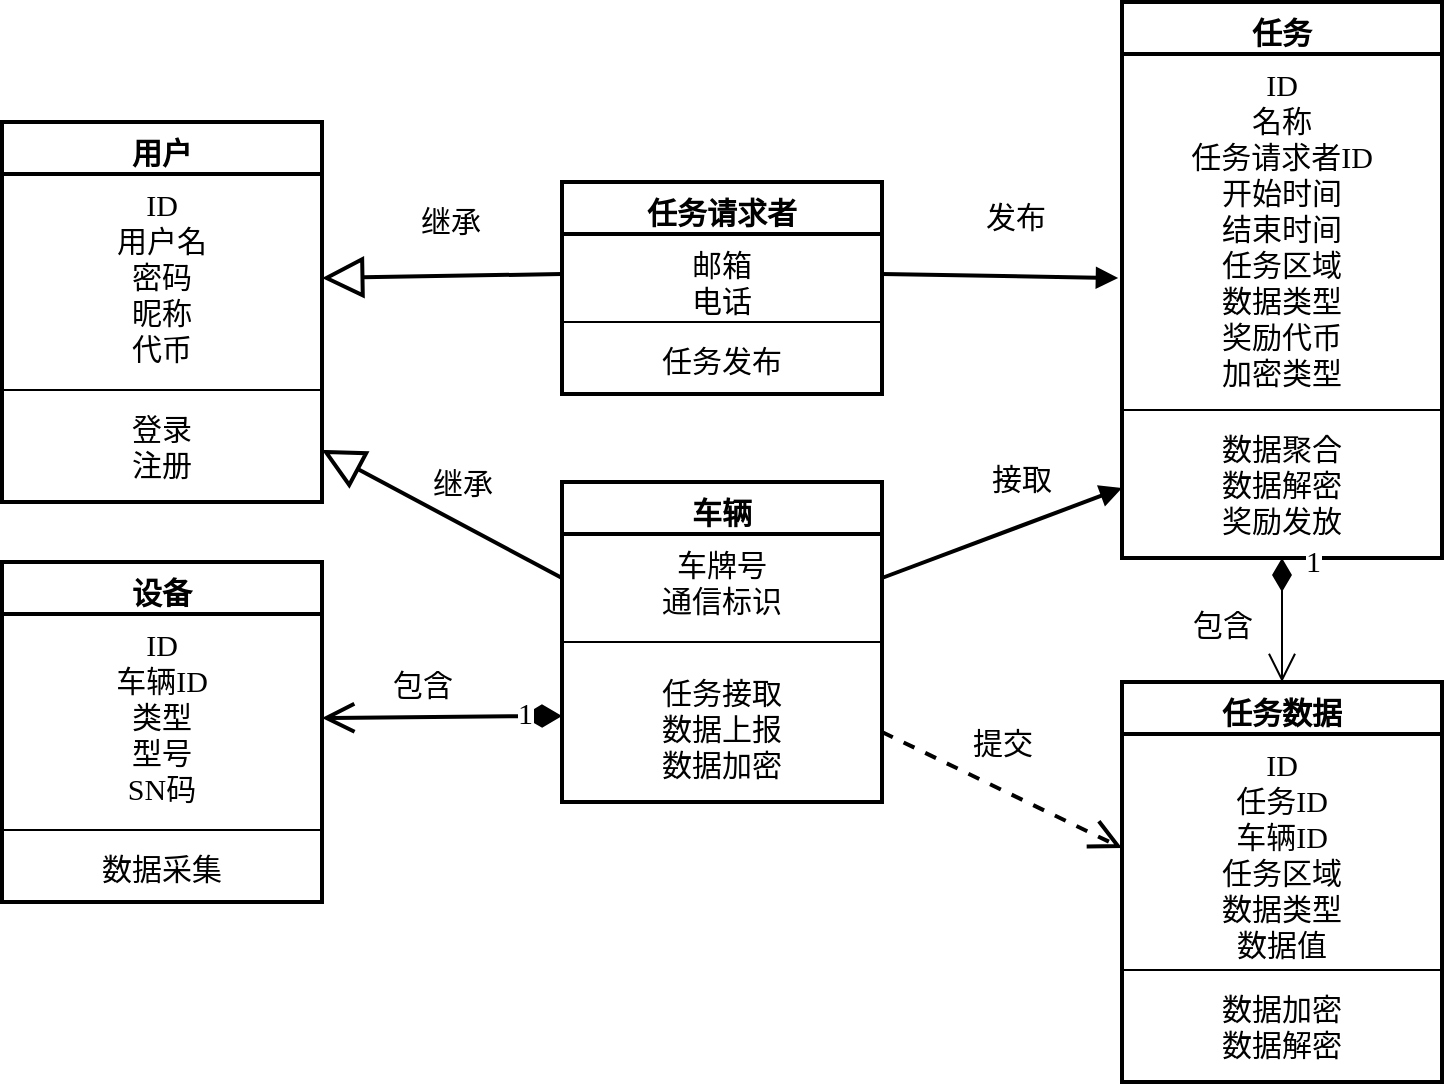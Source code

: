 <mxfile version="26.0.16" pages="2">
  <diagram id="j5Mcfy8P9OfoPpD5wNub" name="第 1 页">
    <mxGraphModel dx="1813" dy="1933" grid="1" gridSize="10" guides="1" tooltips="1" connect="1" arrows="1" fold="1" page="1" pageScale="1" pageWidth="827" pageHeight="1169" math="0" shadow="0">
      <root>
        <mxCell id="0" />
        <mxCell id="1" parent="0" />
        <mxCell id="T9SGXIr4idqUyLItDTxd-1" value="任务请求者" style="swimlane;fontStyle=1;align=center;verticalAlign=top;childLayout=stackLayout;horizontal=1;startSize=26;horizontalStack=0;resizeParent=1;resizeParentMax=0;resizeLast=0;collapsible=1;marginBottom=0;whiteSpace=wrap;html=1;fontFamily=宋体;fontSize=15;spacing=2;strokeWidth=2;" parent="1" vertex="1">
          <mxGeometry x="280" y="90" width="160" height="106" as="geometry" />
        </mxCell>
        <mxCell id="T9SGXIr4idqUyLItDTxd-2" value="邮箱&lt;div&gt;电话&lt;/div&gt;" style="text;strokeColor=none;fillColor=none;align=center;verticalAlign=top;spacingLeft=4;spacingRight=4;overflow=hidden;rotatable=0;points=[[0,0.5],[1,0.5]];portConstraint=eastwest;whiteSpace=wrap;html=1;fontFamily=宋体;fontSize=15;spacing=2;" parent="T9SGXIr4idqUyLItDTxd-1" vertex="1">
          <mxGeometry y="26" width="160" height="40" as="geometry" />
        </mxCell>
        <mxCell id="T9SGXIr4idqUyLItDTxd-3" value="" style="line;strokeWidth=1;fillColor=none;align=center;verticalAlign=middle;spacingTop=-1;spacingLeft=3;spacingRight=3;rotatable=0;labelPosition=right;points=[];portConstraint=eastwest;strokeColor=inherit;fontFamily=宋体;fontSize=15;spacing=2;" parent="T9SGXIr4idqUyLItDTxd-1" vertex="1">
          <mxGeometry y="66" width="160" height="8" as="geometry" />
        </mxCell>
        <mxCell id="T9SGXIr4idqUyLItDTxd-4" value="任务发布" style="text;strokeColor=none;fillColor=none;align=center;verticalAlign=top;spacingLeft=4;spacingRight=4;overflow=hidden;rotatable=0;points=[[0,0.5],[1,0.5]];portConstraint=eastwest;whiteSpace=wrap;html=1;fontFamily=宋体;fontSize=15;spacing=2;" parent="T9SGXIr4idqUyLItDTxd-1" vertex="1">
          <mxGeometry y="74" width="160" height="32" as="geometry" />
        </mxCell>
        <mxCell id="T9SGXIr4idqUyLItDTxd-5" value="车辆" style="swimlane;fontStyle=1;align=center;verticalAlign=top;childLayout=stackLayout;horizontal=1;startSize=26;horizontalStack=0;resizeParent=1;resizeParentMax=0;resizeLast=0;collapsible=1;marginBottom=0;whiteSpace=wrap;html=1;fontFamily=宋体;fontSize=15;spacing=2;strokeWidth=2;" parent="1" vertex="1">
          <mxGeometry x="280" y="240" width="160" height="160" as="geometry" />
        </mxCell>
        <mxCell id="T9SGXIr4idqUyLItDTxd-6" value="车牌号&lt;br&gt;通信标识" style="text;strokeColor=none;fillColor=none;align=center;verticalAlign=top;spacingLeft=4;spacingRight=4;overflow=hidden;rotatable=0;points=[[0,0.5],[1,0.5]];portConstraint=eastwest;whiteSpace=wrap;html=1;fontFamily=宋体;fontSize=15;spacing=2;" parent="T9SGXIr4idqUyLItDTxd-5" vertex="1">
          <mxGeometry y="26" width="160" height="44" as="geometry" />
        </mxCell>
        <mxCell id="T9SGXIr4idqUyLItDTxd-7" value="" style="line;strokeWidth=1;fillColor=none;align=center;verticalAlign=middle;spacingTop=-1;spacingLeft=3;spacingRight=3;rotatable=0;labelPosition=right;points=[];portConstraint=eastwest;strokeColor=inherit;fontFamily=宋体;fontSize=15;spacing=2;" parent="T9SGXIr4idqUyLItDTxd-5" vertex="1">
          <mxGeometry y="70" width="160" height="20" as="geometry" />
        </mxCell>
        <mxCell id="T9SGXIr4idqUyLItDTxd-8" value="&lt;div&gt;任务接取&lt;/div&gt;数据上报&lt;div&gt;数据加密&lt;/div&gt;" style="text;strokeColor=none;fillColor=none;align=center;verticalAlign=top;spacingLeft=4;spacingRight=4;overflow=hidden;rotatable=0;points=[[0,0.5],[1,0.5]];portConstraint=eastwest;whiteSpace=wrap;html=1;fontFamily=宋体;fontSize=15;spacing=2;" parent="T9SGXIr4idqUyLItDTxd-5" vertex="1">
          <mxGeometry y="90" width="160" height="70" as="geometry" />
        </mxCell>
        <mxCell id="T9SGXIr4idqUyLItDTxd-9" value="用户" style="swimlane;fontStyle=1;align=center;verticalAlign=top;childLayout=stackLayout;horizontal=1;startSize=26;horizontalStack=0;resizeParent=1;resizeParentMax=0;resizeLast=0;collapsible=1;marginBottom=0;whiteSpace=wrap;html=1;fontFamily=宋体;fontSize=15;spacing=2;strokeWidth=2;" parent="1" vertex="1">
          <mxGeometry y="60" width="160" height="190" as="geometry" />
        </mxCell>
        <mxCell id="T9SGXIr4idqUyLItDTxd-10" value="ID&lt;div&gt;用户名&lt;br&gt;密码&lt;/div&gt;&lt;div&gt;昵称&lt;/div&gt;&lt;div&gt;代币&lt;/div&gt;" style="text;strokeColor=none;fillColor=none;align=center;verticalAlign=top;spacingLeft=4;spacingRight=4;overflow=hidden;rotatable=0;points=[[0,0.5],[1,0.5]];portConstraint=eastwest;whiteSpace=wrap;html=1;fontFamily=宋体;fontSize=15;spacing=2;" parent="T9SGXIr4idqUyLItDTxd-9" vertex="1">
          <mxGeometry y="26" width="160" height="104" as="geometry" />
        </mxCell>
        <mxCell id="T9SGXIr4idqUyLItDTxd-11" value="" style="line;strokeWidth=1;fillColor=none;align=center;verticalAlign=middle;spacingTop=-1;spacingLeft=3;spacingRight=3;rotatable=0;labelPosition=right;points=[];portConstraint=eastwest;strokeColor=inherit;fontFamily=宋体;fontSize=15;spacing=2;" parent="T9SGXIr4idqUyLItDTxd-9" vertex="1">
          <mxGeometry y="130" width="160" height="8" as="geometry" />
        </mxCell>
        <mxCell id="T9SGXIr4idqUyLItDTxd-12" value="登录&lt;div&gt;注册&lt;/div&gt;" style="text;strokeColor=none;fillColor=none;align=center;verticalAlign=top;spacingLeft=4;spacingRight=4;overflow=hidden;rotatable=0;points=[[0,0.5],[1,0.5]];portConstraint=eastwest;whiteSpace=wrap;html=1;fontFamily=宋体;fontSize=15;spacing=2;" parent="T9SGXIr4idqUyLItDTxd-9" vertex="1">
          <mxGeometry y="138" width="160" height="52" as="geometry" />
        </mxCell>
        <mxCell id="T9SGXIr4idqUyLItDTxd-15" value="设备" style="swimlane;fontStyle=1;align=center;verticalAlign=top;childLayout=stackLayout;horizontal=1;startSize=26;horizontalStack=0;resizeParent=1;resizeParentMax=0;resizeLast=0;collapsible=1;marginBottom=0;whiteSpace=wrap;html=1;fontFamily=宋体;fontSize=15;spacing=2;strokeWidth=2;" parent="1" vertex="1">
          <mxGeometry y="280" width="160" height="170" as="geometry" />
        </mxCell>
        <mxCell id="T9SGXIr4idqUyLItDTxd-16" value="ID&lt;br&gt;车辆ID&lt;br&gt;&lt;div&gt;类型&lt;br&gt;型号&lt;br&gt;SN码&lt;/div&gt;" style="text;strokeColor=none;fillColor=none;align=center;verticalAlign=top;spacingLeft=4;spacingRight=4;overflow=hidden;rotatable=0;points=[[0,0.5],[1,0.5]];portConstraint=eastwest;whiteSpace=wrap;html=1;fontFamily=宋体;fontSize=15;spacing=2;" parent="T9SGXIr4idqUyLItDTxd-15" vertex="1">
          <mxGeometry y="26" width="160" height="104" as="geometry" />
        </mxCell>
        <mxCell id="T9SGXIr4idqUyLItDTxd-17" value="" style="line;strokeWidth=1;fillColor=none;align=center;verticalAlign=middle;spacingTop=-1;spacingLeft=3;spacingRight=3;rotatable=0;labelPosition=right;points=[];portConstraint=eastwest;strokeColor=inherit;fontFamily=宋体;fontSize=15;spacing=2;" parent="T9SGXIr4idqUyLItDTxd-15" vertex="1">
          <mxGeometry y="130" width="160" height="8" as="geometry" />
        </mxCell>
        <mxCell id="T9SGXIr4idqUyLItDTxd-18" value="数据采集" style="text;strokeColor=none;fillColor=none;align=center;verticalAlign=top;spacingLeft=4;spacingRight=4;overflow=hidden;rotatable=0;points=[[0,0.5],[1,0.5]];portConstraint=eastwest;whiteSpace=wrap;html=1;fontFamily=宋体;fontSize=15;spacing=2;" parent="T9SGXIr4idqUyLItDTxd-15" vertex="1">
          <mxGeometry y="138" width="160" height="32" as="geometry" />
        </mxCell>
        <mxCell id="T9SGXIr4idqUyLItDTxd-23" value="任务" style="swimlane;fontStyle=1;align=center;verticalAlign=top;childLayout=stackLayout;horizontal=1;startSize=26;horizontalStack=0;resizeParent=1;resizeParentMax=0;resizeLast=0;collapsible=1;marginBottom=0;whiteSpace=wrap;html=1;fontFamily=宋体;fontSize=15;spacing=2;strokeWidth=2;" parent="1" vertex="1">
          <mxGeometry x="560" width="160" height="278" as="geometry" />
        </mxCell>
        <mxCell id="T9SGXIr4idqUyLItDTxd-24" value="ID&lt;div&gt;名称&lt;/div&gt;&lt;div&gt;任务请求者ID&lt;/div&gt;&lt;div&gt;开始时间&lt;/div&gt;&lt;div&gt;结束时间&lt;/div&gt;&lt;div&gt;任务区域&lt;/div&gt;&lt;div&gt;数据类型&lt;/div&gt;&lt;div&gt;奖励代币&lt;/div&gt;&lt;div&gt;加密类型&lt;/div&gt;" style="text;strokeColor=none;fillColor=none;align=center;verticalAlign=top;spacingLeft=4;spacingRight=4;overflow=hidden;rotatable=0;points=[[0,0.5],[1,0.5]];portConstraint=eastwest;whiteSpace=wrap;html=1;fontFamily=宋体;fontSize=15;spacing=2;" parent="T9SGXIr4idqUyLItDTxd-23" vertex="1">
          <mxGeometry y="26" width="160" height="174" as="geometry" />
        </mxCell>
        <mxCell id="T9SGXIr4idqUyLItDTxd-25" value="" style="line;strokeWidth=1;fillColor=none;align=center;verticalAlign=middle;spacingTop=-1;spacingLeft=3;spacingRight=3;rotatable=0;labelPosition=right;points=[];portConstraint=eastwest;strokeColor=inherit;fontFamily=宋体;fontSize=15;spacing=2;" parent="T9SGXIr4idqUyLItDTxd-23" vertex="1">
          <mxGeometry y="200" width="160" height="8" as="geometry" />
        </mxCell>
        <mxCell id="T9SGXIr4idqUyLItDTxd-26" value="&lt;div&gt;&lt;span style=&quot;background-color: transparent; color: light-dark(rgb(0, 0, 0), rgb(255, 255, 255));&quot;&gt;数据聚合&lt;/span&gt;&lt;/div&gt;&lt;div&gt;数据解密&lt;br&gt;奖励发放&lt;/div&gt;" style="text;strokeColor=none;fillColor=none;align=center;verticalAlign=top;spacingLeft=4;spacingRight=4;overflow=hidden;rotatable=0;points=[[0,0.5],[1,0.5]];portConstraint=eastwest;whiteSpace=wrap;html=1;fontFamily=宋体;fontSize=15;spacing=2;" parent="T9SGXIr4idqUyLItDTxd-23" vertex="1">
          <mxGeometry y="208" width="160" height="70" as="geometry" />
        </mxCell>
        <mxCell id="T9SGXIr4idqUyLItDTxd-28" value="继承" style="endArrow=block;endSize=16;endFill=0;html=1;rounded=0;entryX=1;entryY=0.5;entryDx=0;entryDy=0;exitX=0;exitY=0.5;exitDx=0;exitDy=0;fontSize=15;fontFamily=宋体;spacing=2;strokeWidth=2;" parent="1" source="T9SGXIr4idqUyLItDTxd-2" target="T9SGXIr4idqUyLItDTxd-10" edge="1">
          <mxGeometry x="-0.076" y="-28" width="160" relative="1" as="geometry">
            <mxPoint x="190" y="-30" as="sourcePoint" />
            <mxPoint x="350" y="-30" as="targetPoint" />
            <mxPoint as="offset" />
          </mxGeometry>
        </mxCell>
        <mxCell id="T9SGXIr4idqUyLItDTxd-30" value="继承" style="endArrow=block;endSize=16;endFill=0;html=1;rounded=0;exitX=0;exitY=0.5;exitDx=0;exitDy=0;entryX=1;entryY=0.5;entryDx=0;entryDy=0;fontSize=15;fontFamily=宋体;spacing=2;strokeWidth=2;" parent="1" source="T9SGXIr4idqUyLItDTxd-6" target="T9SGXIr4idqUyLItDTxd-12" edge="1">
          <mxGeometry x="-0.019" y="-19" width="160" relative="1" as="geometry">
            <mxPoint x="270" y="250" as="sourcePoint" />
            <mxPoint x="210" y="184" as="targetPoint" />
            <mxPoint as="offset" />
          </mxGeometry>
        </mxCell>
        <mxCell id="T9SGXIr4idqUyLItDTxd-32" value="任务数据" style="swimlane;fontStyle=1;align=center;verticalAlign=top;childLayout=stackLayout;horizontal=1;startSize=26;horizontalStack=0;resizeParent=1;resizeParentMax=0;resizeLast=0;collapsible=1;marginBottom=0;whiteSpace=wrap;html=1;fontFamily=宋体;fontSize=15;spacing=2;strokeWidth=2;" parent="1" vertex="1">
          <mxGeometry x="560" y="340" width="160" height="200" as="geometry" />
        </mxCell>
        <mxCell id="T9SGXIr4idqUyLItDTxd-33" value="ID&lt;div&gt;任务ID&lt;/div&gt;&lt;div&gt;车辆ID&lt;/div&gt;&lt;div&gt;任务区域&lt;/div&gt;&lt;div&gt;数据类型&lt;/div&gt;&lt;div&gt;数据值&lt;/div&gt;" style="text;strokeColor=none;fillColor=none;align=center;verticalAlign=top;spacingLeft=4;spacingRight=4;overflow=hidden;rotatable=0;points=[[0,0.5],[1,0.5]];portConstraint=eastwest;whiteSpace=wrap;html=1;fontFamily=宋体;fontSize=15;spacing=2;" parent="T9SGXIr4idqUyLItDTxd-32" vertex="1">
          <mxGeometry y="26" width="160" height="114" as="geometry" />
        </mxCell>
        <mxCell id="T9SGXIr4idqUyLItDTxd-34" value="" style="line;strokeWidth=1;fillColor=none;align=center;verticalAlign=middle;spacingTop=-1;spacingLeft=3;spacingRight=3;rotatable=0;labelPosition=right;points=[];portConstraint=eastwest;strokeColor=inherit;fontFamily=宋体;fontSize=15;spacing=2;" parent="T9SGXIr4idqUyLItDTxd-32" vertex="1">
          <mxGeometry y="140" width="160" height="8" as="geometry" />
        </mxCell>
        <mxCell id="T9SGXIr4idqUyLItDTxd-35" value="&lt;div&gt;数据加密&lt;br&gt;数据解密&lt;/div&gt;" style="text;strokeColor=none;fillColor=none;align=center;verticalAlign=top;spacingLeft=4;spacingRight=4;overflow=hidden;rotatable=0;points=[[0,0.5],[1,0.5]];portConstraint=eastwest;whiteSpace=wrap;html=1;fontFamily=宋体;fontSize=15;spacing=2;" parent="T9SGXIr4idqUyLItDTxd-32" vertex="1">
          <mxGeometry y="148" width="160" height="52" as="geometry" />
        </mxCell>
        <mxCell id="T9SGXIr4idqUyLItDTxd-41" value="发布" style="html=1;verticalAlign=bottom;labelBackgroundColor=none;endArrow=block;endFill=1;endSize=6;align=left;rounded=0;exitX=1;exitY=0.5;exitDx=0;exitDy=0;fontSize=15;entryX=-0.012;entryY=0.644;entryDx=0;entryDy=0;entryPerimeter=0;fontFamily=宋体;spacing=2;strokeWidth=2;" parent="1" source="T9SGXIr4idqUyLItDTxd-2" target="T9SGXIr4idqUyLItDTxd-24" edge="1">
          <mxGeometry x="-0.153" y="18" relative="1" as="geometry">
            <mxPoint x="350" y="190" as="sourcePoint" />
            <mxPoint x="560" y="127" as="targetPoint" />
            <mxPoint as="offset" />
          </mxGeometry>
        </mxCell>
        <mxCell id="T9SGXIr4idqUyLItDTxd-43" value="1" style="endArrow=open;html=1;endSize=12;startArrow=diamondThin;startSize=14;startFill=1;edgeStyle=orthogonalEdgeStyle;align=left;verticalAlign=bottom;rounded=0;exitX=0.5;exitY=1;exitDx=0;exitDy=0;exitPerimeter=0;entryX=0.5;entryY=0;entryDx=0;entryDy=0;fontSize=15;fontFamily=宋体;spacing=2;" parent="1" source="T9SGXIr4idqUyLItDTxd-26" target="T9SGXIr4idqUyLItDTxd-32" edge="1">
          <mxGeometry x="-0.6" y="10" relative="1" as="geometry">
            <mxPoint x="780" y="260" as="sourcePoint" />
            <mxPoint x="940" y="260" as="targetPoint" />
            <mxPoint as="offset" />
          </mxGeometry>
        </mxCell>
        <mxCell id="T9SGXIr4idqUyLItDTxd-44" value="包含" style="edgeLabel;html=1;align=center;verticalAlign=middle;resizable=0;points=[];fontSize=15;fontFamily=宋体;spacing=2;" parent="T9SGXIr4idqUyLItDTxd-43" vertex="1" connectable="0">
          <mxGeometry x="-0.02" y="1" relative="1" as="geometry">
            <mxPoint x="-31" y="2" as="offset" />
          </mxGeometry>
        </mxCell>
        <mxCell id="T9SGXIr4idqUyLItDTxd-45" value="接取" style="html=1;verticalAlign=bottom;labelBackgroundColor=none;endArrow=block;endFill=1;endSize=6;align=left;rounded=0;entryX=0;entryY=0.5;entryDx=0;entryDy=0;exitX=1;exitY=0.5;exitDx=0;exitDy=0;fontSize=15;fontFamily=宋体;spacing=2;strokeWidth=2;" parent="1" source="T9SGXIr4idqUyLItDTxd-6" target="T9SGXIr4idqUyLItDTxd-26" edge="1">
          <mxGeometry x="-0.013" y="17" relative="1" as="geometry">
            <mxPoint x="300" y="210" as="sourcePoint" />
            <mxPoint x="420" y="260" as="targetPoint" />
            <mxPoint as="offset" />
          </mxGeometry>
        </mxCell>
        <mxCell id="T9SGXIr4idqUyLItDTxd-46" value="提交" style="endArrow=open;endSize=12;dashed=1;html=1;rounded=0;exitX=1;exitY=0.5;exitDx=0;exitDy=0;entryX=0;entryY=0.5;entryDx=0;entryDy=0;fontSize=15;fontFamily=宋体;spacing=2;strokeWidth=2;" parent="1" source="T9SGXIr4idqUyLItDTxd-8" target="T9SGXIr4idqUyLItDTxd-33" edge="1">
          <mxGeometry x="-0.157" y="22" width="160" relative="1" as="geometry">
            <mxPoint x="270" y="340" as="sourcePoint" />
            <mxPoint x="430" y="340" as="targetPoint" />
            <mxPoint as="offset" />
          </mxGeometry>
        </mxCell>
        <mxCell id="T9SGXIr4idqUyLItDTxd-47" value="1" style="endArrow=open;html=1;endSize=12;startArrow=diamondThin;startSize=14;startFill=1;align=left;verticalAlign=bottom;rounded=0;exitX=0;exitY=0.385;exitDx=0;exitDy=0;entryX=1;entryY=0.5;entryDx=0;entryDy=0;exitPerimeter=0;fontSize=15;fontFamily=宋体;spacing=2;strokeWidth=2;" parent="1" source="T9SGXIr4idqUyLItDTxd-8" target="T9SGXIr4idqUyLItDTxd-16" edge="1">
          <mxGeometry x="-0.6" y="10" relative="1" as="geometry">
            <mxPoint x="80" y="200" as="sourcePoint" />
            <mxPoint x="210" y="360" as="targetPoint" />
            <mxPoint as="offset" />
          </mxGeometry>
        </mxCell>
        <mxCell id="T9SGXIr4idqUyLItDTxd-48" value="包含" style="edgeLabel;html=1;align=center;verticalAlign=middle;resizable=0;points=[];fontSize=15;fontFamily=宋体;spacing=2;" parent="T9SGXIr4idqUyLItDTxd-47" vertex="1" connectable="0">
          <mxGeometry x="-0.02" y="1" relative="1" as="geometry">
            <mxPoint x="-11" y="-18" as="offset" />
          </mxGeometry>
        </mxCell>
      </root>
    </mxGraphModel>
  </diagram>
  <diagram id="EeYethYAE0rRDXT2wSbG" name="第 2 页">
    <mxGraphModel dx="986" dy="764" grid="1" gridSize="10" guides="1" tooltips="1" connect="1" arrows="1" fold="1" page="1" pageScale="1" pageWidth="827" pageHeight="1169" math="0" shadow="0">
      <root>
        <mxCell id="0" />
        <mxCell id="1" parent="0" />
        <mxCell id="T0bgdlEEmyhCB8_LwRMo-48" style="edgeStyle=orthogonalEdgeStyle;rounded=0;orthogonalLoop=1;jettySize=auto;html=1;exitX=0.5;exitY=1;exitDx=0;exitDy=0;strokeWidth=2;" edge="1" parent="1" source="S49kHeEEZNVIcMq1E7fx-1" target="T0bgdlEEmyhCB8_LwRMo-32">
          <mxGeometry relative="1" as="geometry" />
        </mxCell>
        <mxCell id="T0bgdlEEmyhCB8_LwRMo-50" style="edgeStyle=orthogonalEdgeStyle;rounded=0;orthogonalLoop=1;jettySize=auto;html=1;exitX=0.5;exitY=1;exitDx=0;exitDy=0;entryX=0.5;entryY=0;entryDx=0;entryDy=0;strokeWidth=2;" edge="1" parent="1" source="S49kHeEEZNVIcMq1E7fx-1" target="S49kHeEEZNVIcMq1E7fx-2">
          <mxGeometry relative="1" as="geometry" />
        </mxCell>
        <mxCell id="T0bgdlEEmyhCB8_LwRMo-51" style="edgeStyle=orthogonalEdgeStyle;rounded=0;orthogonalLoop=1;jettySize=auto;html=1;exitX=0.5;exitY=1;exitDx=0;exitDy=0;strokeWidth=2;" edge="1" parent="1" source="S49kHeEEZNVIcMq1E7fx-1" target="T0bgdlEEmyhCB8_LwRMo-18">
          <mxGeometry relative="1" as="geometry" />
        </mxCell>
        <mxCell id="T0bgdlEEmyhCB8_LwRMo-52" style="edgeStyle=orthogonalEdgeStyle;rounded=0;orthogonalLoop=1;jettySize=auto;html=1;exitX=0.5;exitY=1;exitDx=0;exitDy=0;strokeWidth=2;" edge="1" parent="1" source="S49kHeEEZNVIcMq1E7fx-1" target="T0bgdlEEmyhCB8_LwRMo-45">
          <mxGeometry relative="1" as="geometry" />
        </mxCell>
        <mxCell id="T0bgdlEEmyhCB8_LwRMo-53" style="edgeStyle=orthogonalEdgeStyle;rounded=0;orthogonalLoop=1;jettySize=auto;html=1;exitX=0.5;exitY=1;exitDx=0;exitDy=0;entryX=0.5;entryY=0;entryDx=0;entryDy=0;strokeWidth=2;" edge="1" parent="1" source="S49kHeEEZNVIcMq1E7fx-1" target="T0bgdlEEmyhCB8_LwRMo-25">
          <mxGeometry relative="1" as="geometry" />
        </mxCell>
        <mxCell id="S49kHeEEZNVIcMq1E7fx-1" value="智能网联汽车数据聚合系统" style="rounded=0;whiteSpace=wrap;html=1;fontFamily=宋体;fontSize=18;strokeWidth=2;" vertex="1" parent="1">
          <mxGeometry x="360" y="10" width="270" height="50" as="geometry" />
        </mxCell>
        <mxCell id="T0bgdlEEmyhCB8_LwRMo-11" style="edgeStyle=orthogonalEdgeStyle;rounded=0;orthogonalLoop=1;jettySize=auto;html=1;exitX=0.5;exitY=1;exitDx=0;exitDy=0;entryX=0.5;entryY=0;entryDx=0;entryDy=0;strokeWidth=2;" edge="1" parent="1" target="T0bgdlEEmyhCB8_LwRMo-7">
          <mxGeometry relative="1" as="geometry">
            <mxPoint x="145" y="120" as="sourcePoint" />
            <mxPoint x="200" y="200" as="targetPoint" />
            <Array as="points">
              <mxPoint x="140" y="120" />
              <mxPoint x="140" y="180" />
              <mxPoint x="200" y="180" />
            </Array>
          </mxGeometry>
        </mxCell>
        <mxCell id="T0bgdlEEmyhCB8_LwRMo-12" style="edgeStyle=orthogonalEdgeStyle;rounded=0;orthogonalLoop=1;jettySize=auto;html=1;exitX=0.5;exitY=1;exitDx=0;exitDy=0;strokeWidth=2;" edge="1" parent="1" source="S49kHeEEZNVIcMq1E7fx-2" target="T0bgdlEEmyhCB8_LwRMo-2">
          <mxGeometry relative="1" as="geometry">
            <Array as="points">
              <mxPoint x="140" y="180" />
              <mxPoint x="80" y="180" />
            </Array>
          </mxGeometry>
        </mxCell>
        <mxCell id="T0bgdlEEmyhCB8_LwRMo-14" style="edgeStyle=orthogonalEdgeStyle;rounded=0;orthogonalLoop=1;jettySize=auto;html=1;exitX=0.5;exitY=1;exitDx=0;exitDy=0;strokeWidth=2;" edge="1" parent="1" source="S49kHeEEZNVIcMq1E7fx-2" target="T0bgdlEEmyhCB8_LwRMo-8">
          <mxGeometry relative="1" as="geometry" />
        </mxCell>
        <mxCell id="S49kHeEEZNVIcMq1E7fx-2" value="用户管理模块" style="rounded=0;whiteSpace=wrap;html=1;fontFamily=宋体;fontSize=18;strokeWidth=2;" vertex="1" parent="1">
          <mxGeometry x="65" y="120" width="150" height="40" as="geometry" />
        </mxCell>
        <mxCell id="T0bgdlEEmyhCB8_LwRMo-2" value="用户注册" style="rounded=0;whiteSpace=wrap;html=1;textDirection=vertical-lr;fontFamily=宋体;fontSize=18;strokeWidth=2;" vertex="1" parent="1">
          <mxGeometry x="60" y="215" width="40" height="170" as="geometry" />
        </mxCell>
        <mxCell id="T0bgdlEEmyhCB8_LwRMo-7" value="角色管理" style="rounded=0;whiteSpace=wrap;html=1;textDirection=vertical-lr;fontFamily=宋体;fontSize=18;strokeWidth=2;" vertex="1" parent="1">
          <mxGeometry x="180" y="215" width="40" height="170" as="geometry" />
        </mxCell>
        <mxCell id="T0bgdlEEmyhCB8_LwRMo-8" value="用户登录" style="rounded=0;whiteSpace=wrap;html=1;textDirection=vertical-lr;fontFamily=宋体;fontSize=18;strokeWidth=2;" vertex="1" parent="1">
          <mxGeometry x="120" y="215" width="40" height="170" as="geometry" />
        </mxCell>
        <mxCell id="T0bgdlEEmyhCB8_LwRMo-15" style="edgeStyle=orthogonalEdgeStyle;rounded=0;orthogonalLoop=1;jettySize=auto;html=1;exitX=0.5;exitY=1;exitDx=0;exitDy=0;entryX=0.5;entryY=0;entryDx=0;entryDy=0;strokeWidth=2;" edge="1" parent="1" target="T0bgdlEEmyhCB8_LwRMo-20">
          <mxGeometry relative="1" as="geometry">
            <mxPoint x="325" y="120" as="sourcePoint" />
            <mxPoint x="380" y="200" as="targetPoint" />
            <Array as="points">
              <mxPoint x="320" y="120" />
              <mxPoint x="320" y="180" />
              <mxPoint x="380" y="180" />
            </Array>
          </mxGeometry>
        </mxCell>
        <mxCell id="T0bgdlEEmyhCB8_LwRMo-16" style="edgeStyle=orthogonalEdgeStyle;rounded=0;orthogonalLoop=1;jettySize=auto;html=1;exitX=0.5;exitY=1;exitDx=0;exitDy=0;strokeWidth=2;" edge="1" parent="1" source="T0bgdlEEmyhCB8_LwRMo-18" target="T0bgdlEEmyhCB8_LwRMo-19">
          <mxGeometry relative="1" as="geometry">
            <Array as="points">
              <mxPoint x="320" y="180" />
              <mxPoint x="260" y="180" />
            </Array>
          </mxGeometry>
        </mxCell>
        <mxCell id="T0bgdlEEmyhCB8_LwRMo-17" style="edgeStyle=orthogonalEdgeStyle;rounded=0;orthogonalLoop=1;jettySize=auto;html=1;exitX=0.5;exitY=1;exitDx=0;exitDy=0;strokeWidth=2;" edge="1" parent="1" source="T0bgdlEEmyhCB8_LwRMo-18" target="T0bgdlEEmyhCB8_LwRMo-21">
          <mxGeometry relative="1" as="geometry" />
        </mxCell>
        <mxCell id="T0bgdlEEmyhCB8_LwRMo-18" value="任务管理模块" style="rounded=0;whiteSpace=wrap;html=1;fontFamily=宋体;fontSize=18;strokeWidth=2;" vertex="1" parent="1">
          <mxGeometry x="245" y="120" width="150" height="40" as="geometry" />
        </mxCell>
        <mxCell id="T0bgdlEEmyhCB8_LwRMo-19" value="任务详情" style="rounded=0;whiteSpace=wrap;html=1;textDirection=vertical-lr;fontFamily=宋体;fontSize=18;strokeWidth=2;" vertex="1" parent="1">
          <mxGeometry x="240" y="215" width="40" height="170" as="geometry" />
        </mxCell>
        <mxCell id="T0bgdlEEmyhCB8_LwRMo-20" value="任务接取" style="rounded=0;whiteSpace=wrap;html=1;textDirection=vertical-lr;fontFamily=宋体;fontSize=18;strokeWidth=2;" vertex="1" parent="1">
          <mxGeometry x="360" y="215" width="40" height="170" as="geometry" />
        </mxCell>
        <mxCell id="T0bgdlEEmyhCB8_LwRMo-21" value="任务发布" style="rounded=0;whiteSpace=wrap;html=1;textDirection=vertical-lr;fontFamily=宋体;fontSize=18;strokeWidth=2;" vertex="1" parent="1">
          <mxGeometry x="300" y="215" width="40" height="170" as="geometry" />
        </mxCell>
        <mxCell id="T0bgdlEEmyhCB8_LwRMo-22" style="edgeStyle=orthogonalEdgeStyle;rounded=0;orthogonalLoop=1;jettySize=auto;html=1;exitX=0.5;exitY=1;exitDx=0;exitDy=0;entryX=0.5;entryY=0;entryDx=0;entryDy=0;strokeWidth=2;" edge="1" parent="1" target="T0bgdlEEmyhCB8_LwRMo-27">
          <mxGeometry relative="1" as="geometry">
            <mxPoint x="862" y="120" as="sourcePoint" />
            <mxPoint x="917" y="200" as="targetPoint" />
            <Array as="points">
              <mxPoint x="857" y="120" />
              <mxPoint x="857" y="180" />
              <mxPoint x="917" y="180" />
            </Array>
          </mxGeometry>
        </mxCell>
        <mxCell id="T0bgdlEEmyhCB8_LwRMo-23" style="edgeStyle=orthogonalEdgeStyle;rounded=0;orthogonalLoop=1;jettySize=auto;html=1;exitX=0.5;exitY=1;exitDx=0;exitDy=0;strokeWidth=2;" edge="1" parent="1" source="T0bgdlEEmyhCB8_LwRMo-25" target="T0bgdlEEmyhCB8_LwRMo-26">
          <mxGeometry relative="1" as="geometry">
            <Array as="points">
              <mxPoint x="857" y="180" />
              <mxPoint x="797" y="180" />
            </Array>
          </mxGeometry>
        </mxCell>
        <mxCell id="T0bgdlEEmyhCB8_LwRMo-24" style="edgeStyle=orthogonalEdgeStyle;rounded=0;orthogonalLoop=1;jettySize=auto;html=1;exitX=0.5;exitY=1;exitDx=0;exitDy=0;strokeWidth=2;" edge="1" parent="1" source="T0bgdlEEmyhCB8_LwRMo-25" target="T0bgdlEEmyhCB8_LwRMo-28">
          <mxGeometry relative="1" as="geometry" />
        </mxCell>
        <mxCell id="T0bgdlEEmyhCB8_LwRMo-25" value="密钥管理模块" style="rounded=0;whiteSpace=wrap;html=1;fontFamily=宋体;fontSize=18;strokeWidth=2;" vertex="1" parent="1">
          <mxGeometry x="782" y="120" width="150" height="40" as="geometry" />
        </mxCell>
        <mxCell id="T0bgdlEEmyhCB8_LwRMo-26" value="密钥详情" style="rounded=0;whiteSpace=wrap;html=1;textDirection=vertical-lr;fontFamily=宋体;fontSize=18;strokeWidth=2;" vertex="1" parent="1">
          <mxGeometry x="777" y="215" width="40" height="170" as="geometry" />
        </mxCell>
        <mxCell id="T0bgdlEEmyhCB8_LwRMo-27" value="密钥上传" style="rounded=0;whiteSpace=wrap;html=1;textDirection=vertical-lr;fontFamily=宋体;fontSize=18;strokeWidth=2;" vertex="1" parent="1">
          <mxGeometry x="897" y="215" width="40" height="170" as="geometry" />
        </mxCell>
        <mxCell id="T0bgdlEEmyhCB8_LwRMo-28" value="密钥生成" style="rounded=0;whiteSpace=wrap;html=1;textDirection=vertical-lr;fontFamily=宋体;fontSize=18;strokeWidth=2;" vertex="1" parent="1">
          <mxGeometry x="837" y="215" width="40" height="170" as="geometry" />
        </mxCell>
        <mxCell id="T0bgdlEEmyhCB8_LwRMo-29" style="edgeStyle=orthogonalEdgeStyle;rounded=0;orthogonalLoop=1;jettySize=auto;html=1;exitX=0.5;exitY=1;exitDx=0;exitDy=0;entryX=0.5;entryY=0;entryDx=0;entryDy=0;strokeWidth=2;" edge="1" parent="1" target="T0bgdlEEmyhCB8_LwRMo-34">
          <mxGeometry relative="1" as="geometry">
            <mxPoint x="500" y="120" as="sourcePoint" />
            <mxPoint x="555" y="200" as="targetPoint" />
            <Array as="points">
              <mxPoint x="495" y="120" />
              <mxPoint x="495" y="180" />
              <mxPoint x="525" y="180" />
            </Array>
          </mxGeometry>
        </mxCell>
        <mxCell id="T0bgdlEEmyhCB8_LwRMo-30" style="edgeStyle=orthogonalEdgeStyle;rounded=0;orthogonalLoop=1;jettySize=auto;html=1;exitX=0.5;exitY=1;exitDx=0;exitDy=0;strokeWidth=2;" edge="1" parent="1" source="T0bgdlEEmyhCB8_LwRMo-32" target="T0bgdlEEmyhCB8_LwRMo-33">
          <mxGeometry relative="1" as="geometry">
            <Array as="points">
              <mxPoint x="495" y="180" />
              <mxPoint x="465" y="180" />
            </Array>
          </mxGeometry>
        </mxCell>
        <mxCell id="T0bgdlEEmyhCB8_LwRMo-32" value="任务请求者模块" style="rounded=0;whiteSpace=wrap;html=1;fontFamily=宋体;fontSize=18;strokeWidth=2;" vertex="1" parent="1">
          <mxGeometry x="420" y="120" width="150" height="40" as="geometry" />
        </mxCell>
        <mxCell id="T0bgdlEEmyhCB8_LwRMo-33" value="数据聚合" style="rounded=0;whiteSpace=wrap;html=1;textDirection=vertical-lr;fontFamily=宋体;fontSize=18;strokeWidth=2;" vertex="1" parent="1">
          <mxGeometry x="445" y="215" width="40" height="170" as="geometry" />
        </mxCell>
        <mxCell id="T0bgdlEEmyhCB8_LwRMo-34" value="数据解密" style="rounded=0;whiteSpace=wrap;html=1;textDirection=vertical-lr;fontFamily=宋体;fontSize=18;strokeWidth=2;" vertex="1" parent="1">
          <mxGeometry x="505" y="215" width="40" height="170" as="geometry" />
        </mxCell>
        <mxCell id="T0bgdlEEmyhCB8_LwRMo-43" style="edgeStyle=orthogonalEdgeStyle;rounded=0;orthogonalLoop=1;jettySize=auto;html=1;exitX=0.5;exitY=1;exitDx=0;exitDy=0;entryX=0.5;entryY=0;entryDx=0;entryDy=0;strokeWidth=2;" edge="1" parent="1" target="T0bgdlEEmyhCB8_LwRMo-47">
          <mxGeometry relative="1" as="geometry">
            <mxPoint x="677" y="120" as="sourcePoint" />
            <mxPoint x="732" y="200" as="targetPoint" />
            <Array as="points">
              <mxPoint x="672" y="120" />
              <mxPoint x="672" y="180" />
              <mxPoint x="702" y="180" />
            </Array>
          </mxGeometry>
        </mxCell>
        <mxCell id="T0bgdlEEmyhCB8_LwRMo-44" style="edgeStyle=orthogonalEdgeStyle;rounded=0;orthogonalLoop=1;jettySize=auto;html=1;exitX=0.5;exitY=1;exitDx=0;exitDy=0;strokeWidth=2;" edge="1" parent="1" source="T0bgdlEEmyhCB8_LwRMo-45" target="T0bgdlEEmyhCB8_LwRMo-46">
          <mxGeometry relative="1" as="geometry">
            <Array as="points">
              <mxPoint x="672" y="180" />
              <mxPoint x="642" y="180" />
            </Array>
          </mxGeometry>
        </mxCell>
        <mxCell id="T0bgdlEEmyhCB8_LwRMo-45" value="车辆模块" style="rounded=0;whiteSpace=wrap;html=1;fontFamily=宋体;fontSize=18;strokeWidth=2;" vertex="1" parent="1">
          <mxGeometry x="597" y="120" width="150" height="40" as="geometry" />
        </mxCell>
        <mxCell id="T0bgdlEEmyhCB8_LwRMo-46" value="数据采集" style="rounded=0;whiteSpace=wrap;html=1;textDirection=vertical-lr;fontFamily=宋体;fontSize=18;strokeWidth=2;" vertex="1" parent="1">
          <mxGeometry x="622" y="215" width="40" height="170" as="geometry" />
        </mxCell>
        <mxCell id="T0bgdlEEmyhCB8_LwRMo-47" value="数据加密" style="rounded=0;whiteSpace=wrap;html=1;textDirection=vertical-lr;fontFamily=宋体;fontSize=18;strokeWidth=2;" vertex="1" parent="1">
          <mxGeometry x="682" y="215" width="40" height="170" as="geometry" />
        </mxCell>
      </root>
    </mxGraphModel>
  </diagram>
</mxfile>
